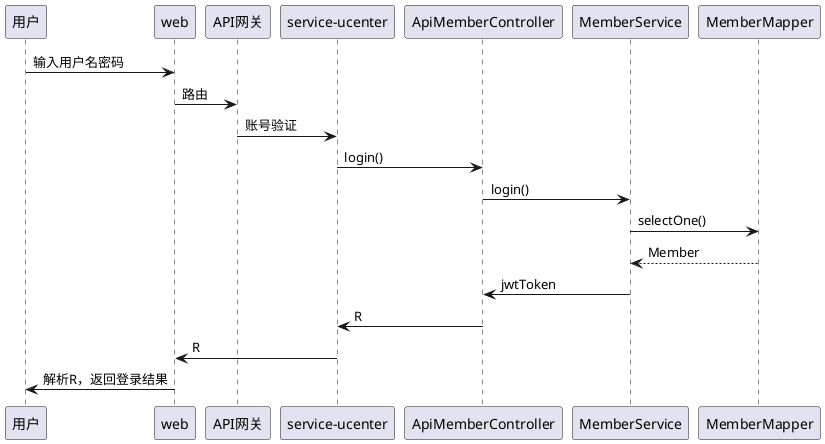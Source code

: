 @startuml
用户 -> web:输入用户名密码
web-> API网关:路由
API网关-> "service-ucenter":账号验证
"service-ucenter"->ApiMemberController:login()
ApiMemberController->MemberService:login()
MemberService->MemberMapper:selectOne()

MemberMapper-->MemberService:Member
MemberService->ApiMemberController:jwtToken
ApiMemberController->"service-ucenter":R
"service-ucenter"->web:R
web->用户:解析R，返回登录结果

@enduml